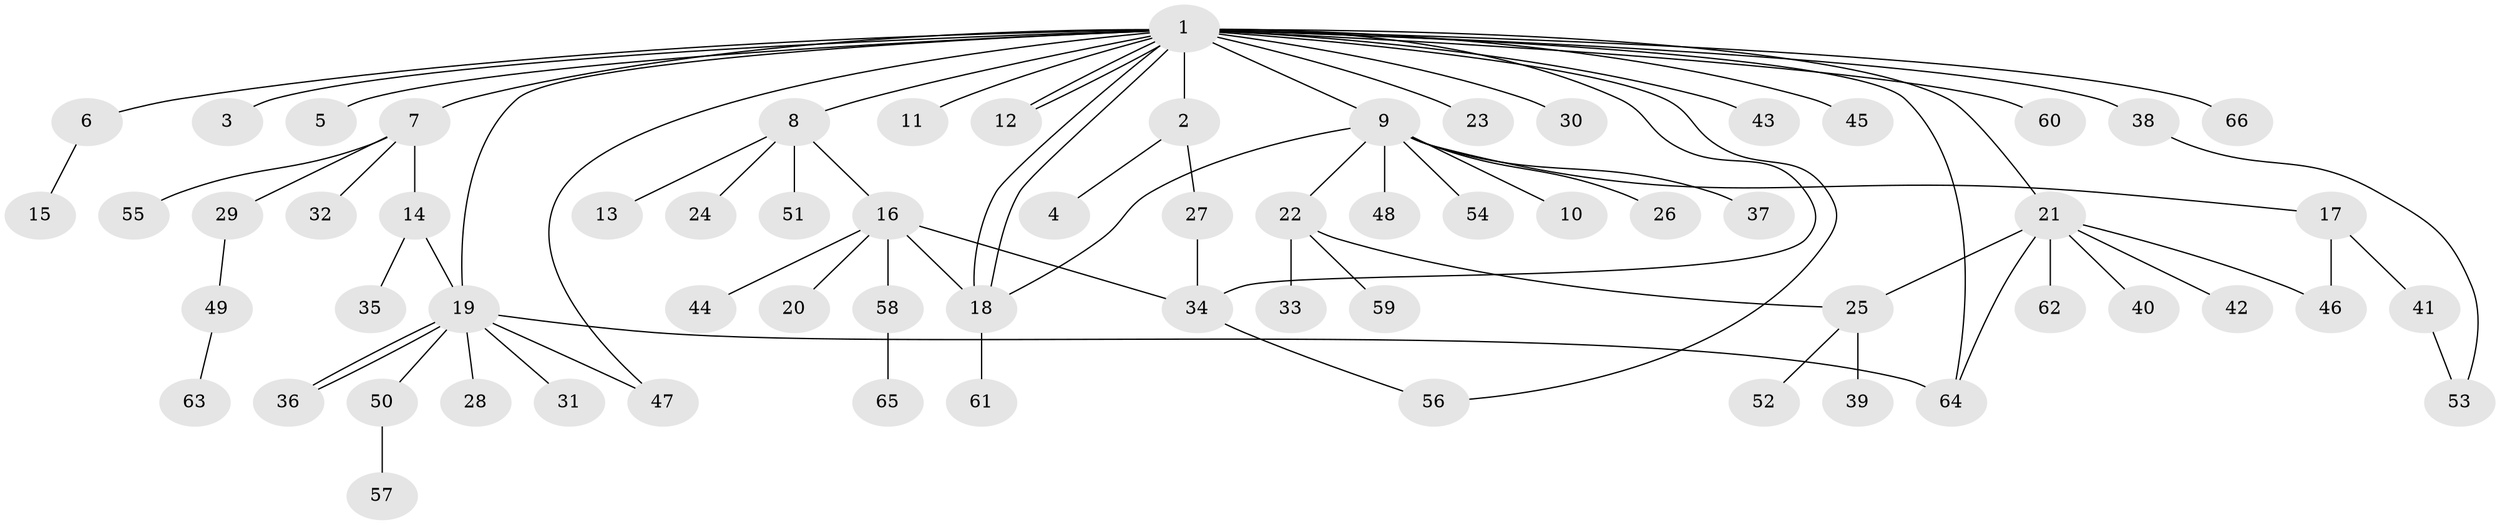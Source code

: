 // coarse degree distribution, {20: 0.030303030303030304, 3: 0.09090909090909091, 1: 0.6363636363636364, 2: 0.12121212121212122, 5: 0.06060606060606061, 10: 0.030303030303030304, 4: 0.030303030303030304}
// Generated by graph-tools (version 1.1) at 2025/18/03/04/25 18:18:05]
// undirected, 66 vertices, 80 edges
graph export_dot {
graph [start="1"]
  node [color=gray90,style=filled];
  1;
  2;
  3;
  4;
  5;
  6;
  7;
  8;
  9;
  10;
  11;
  12;
  13;
  14;
  15;
  16;
  17;
  18;
  19;
  20;
  21;
  22;
  23;
  24;
  25;
  26;
  27;
  28;
  29;
  30;
  31;
  32;
  33;
  34;
  35;
  36;
  37;
  38;
  39;
  40;
  41;
  42;
  43;
  44;
  45;
  46;
  47;
  48;
  49;
  50;
  51;
  52;
  53;
  54;
  55;
  56;
  57;
  58;
  59;
  60;
  61;
  62;
  63;
  64;
  65;
  66;
  1 -- 2;
  1 -- 3;
  1 -- 5;
  1 -- 6;
  1 -- 7;
  1 -- 8;
  1 -- 9;
  1 -- 11;
  1 -- 12;
  1 -- 12;
  1 -- 18;
  1 -- 18;
  1 -- 19;
  1 -- 21;
  1 -- 23;
  1 -- 30;
  1 -- 34;
  1 -- 38;
  1 -- 43;
  1 -- 45;
  1 -- 47;
  1 -- 56;
  1 -- 60;
  1 -- 64;
  1 -- 66;
  2 -- 4;
  2 -- 27;
  6 -- 15;
  7 -- 14;
  7 -- 29;
  7 -- 32;
  7 -- 55;
  8 -- 13;
  8 -- 16;
  8 -- 24;
  8 -- 51;
  9 -- 10;
  9 -- 17;
  9 -- 18;
  9 -- 22;
  9 -- 26;
  9 -- 37;
  9 -- 48;
  9 -- 54;
  14 -- 19;
  14 -- 35;
  16 -- 18;
  16 -- 20;
  16 -- 34;
  16 -- 44;
  16 -- 58;
  17 -- 41;
  17 -- 46;
  18 -- 61;
  19 -- 28;
  19 -- 31;
  19 -- 36;
  19 -- 36;
  19 -- 47;
  19 -- 50;
  19 -- 64;
  21 -- 25;
  21 -- 40;
  21 -- 42;
  21 -- 46;
  21 -- 62;
  21 -- 64;
  22 -- 25;
  22 -- 33;
  22 -- 59;
  25 -- 39;
  25 -- 52;
  27 -- 34;
  29 -- 49;
  34 -- 56;
  38 -- 53;
  41 -- 53;
  49 -- 63;
  50 -- 57;
  58 -- 65;
}
